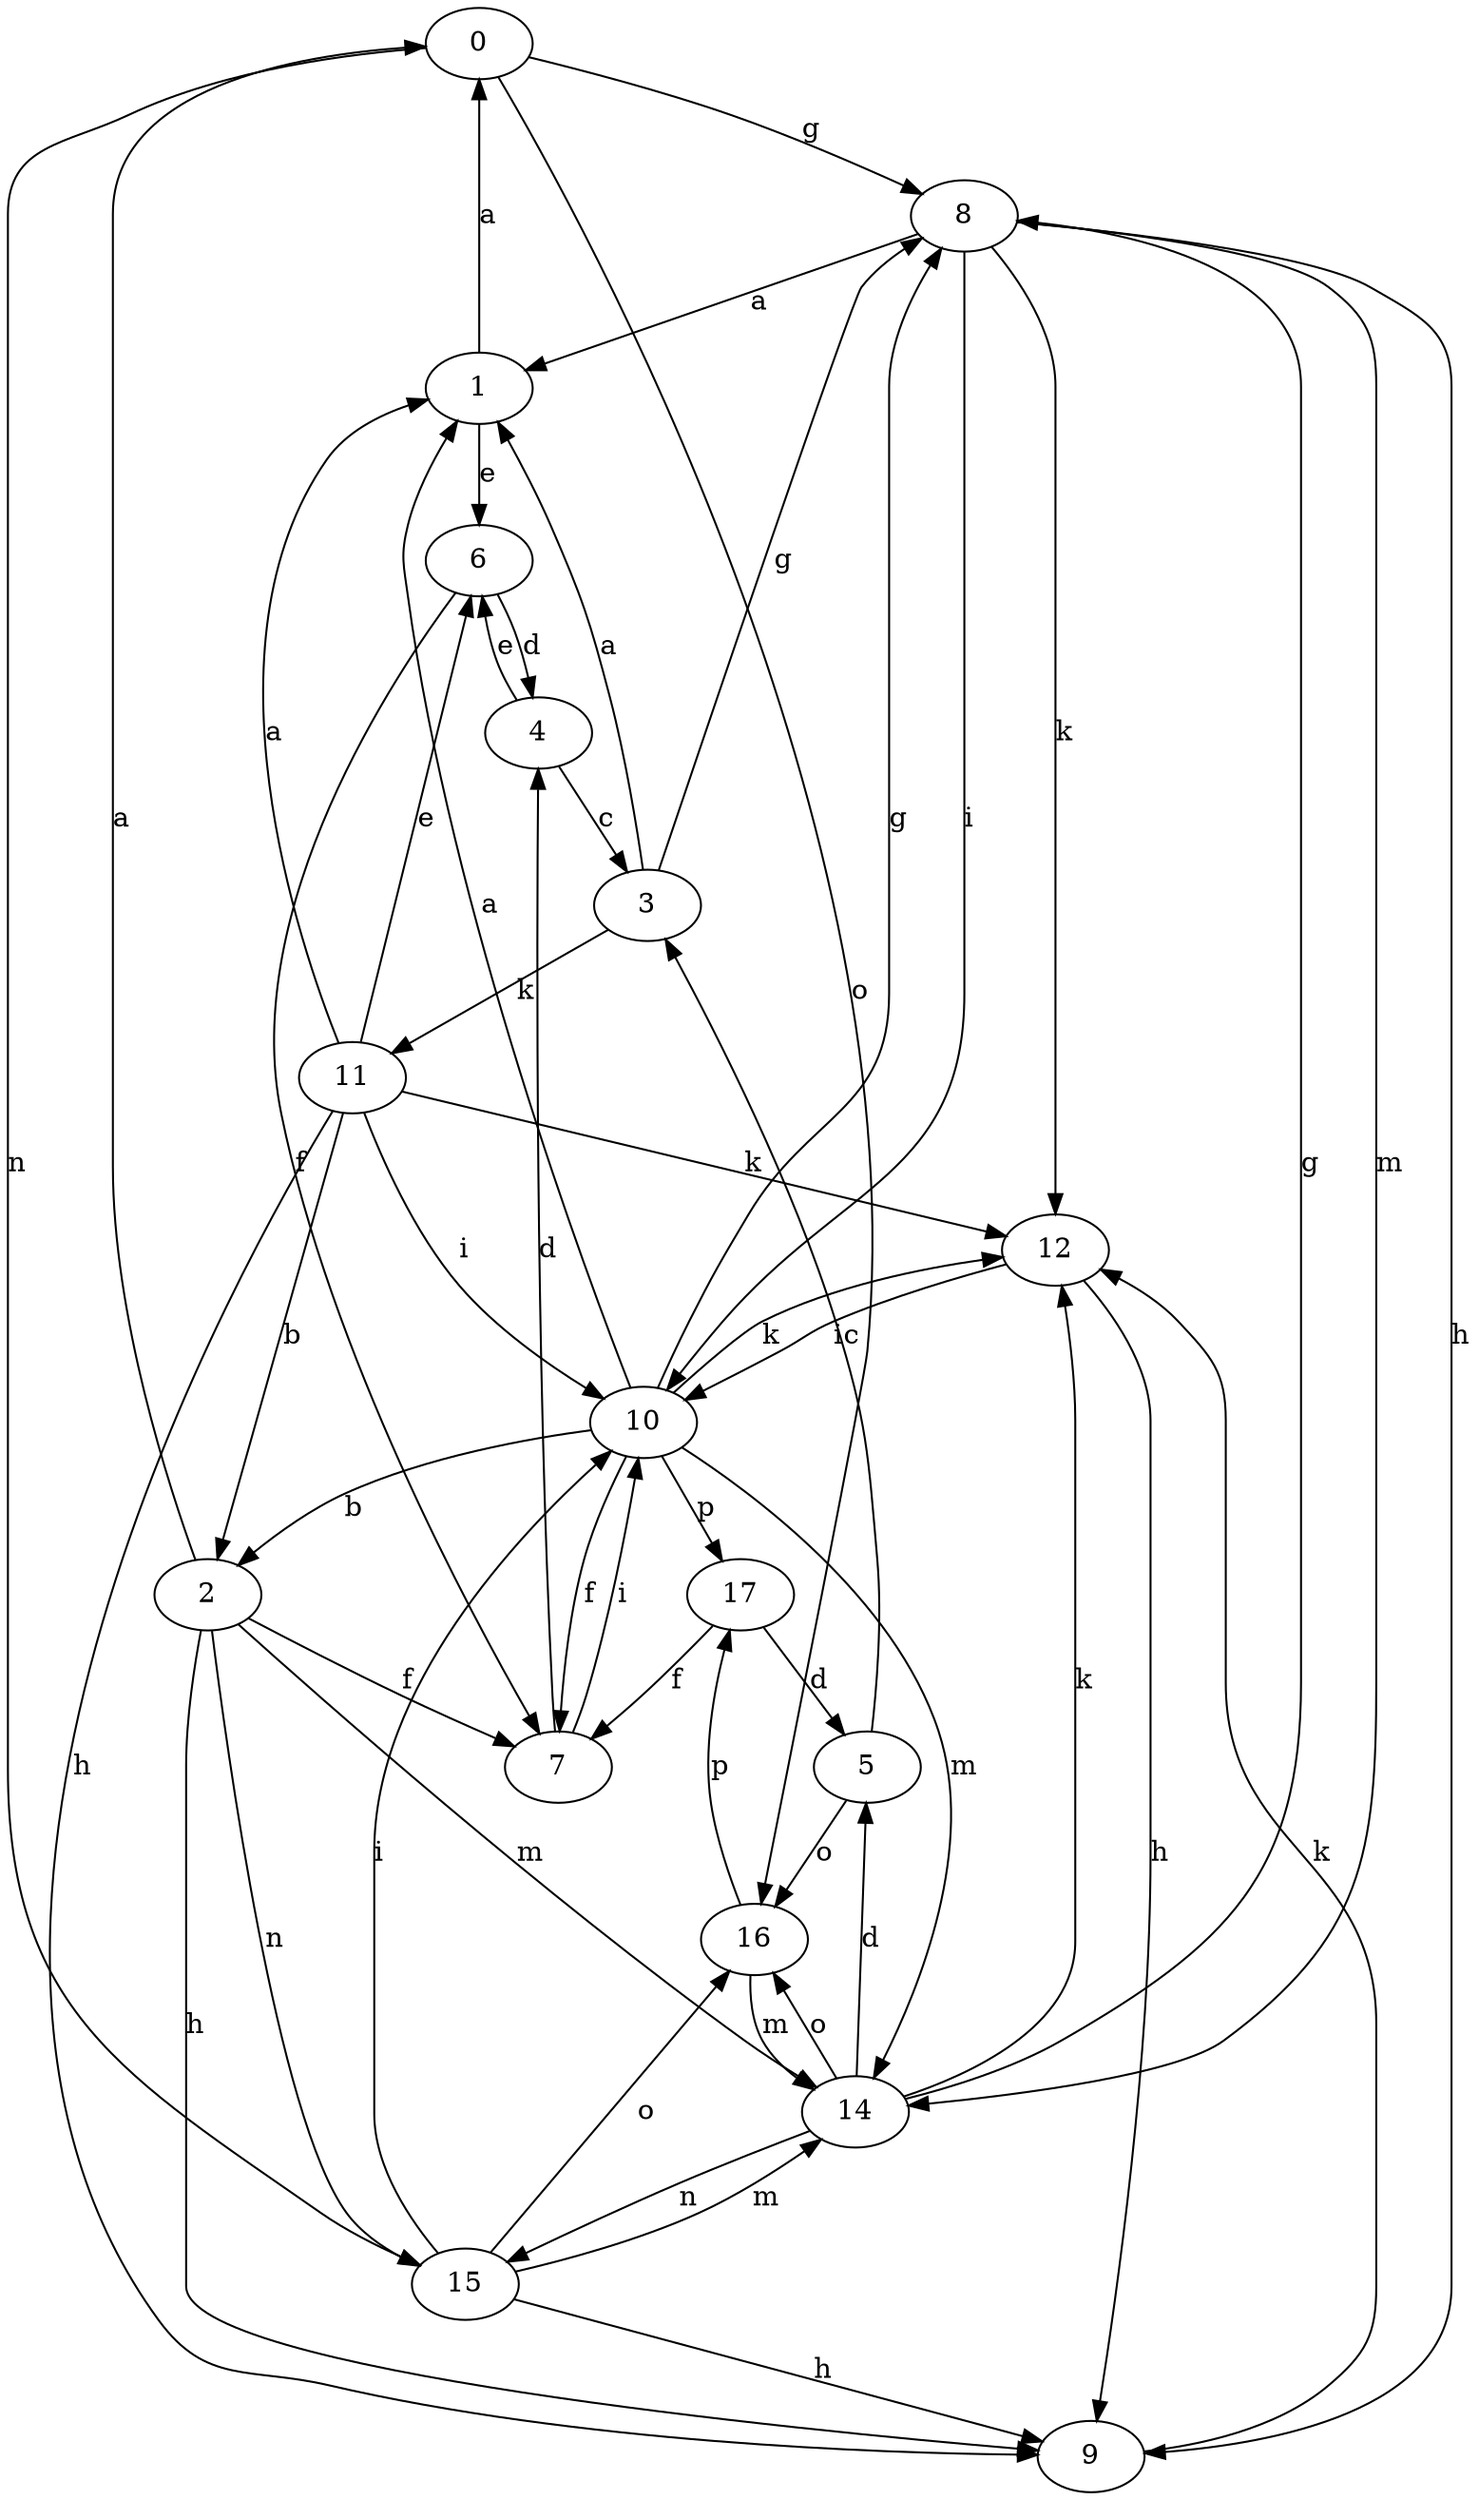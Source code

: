 strict digraph  {
0;
1;
2;
3;
4;
5;
6;
7;
8;
9;
10;
11;
12;
14;
15;
16;
17;
0 -> 8  [label=g];
0 -> 15  [label=n];
0 -> 16  [label=o];
1 -> 0  [label=a];
1 -> 6  [label=e];
2 -> 0  [label=a];
2 -> 7  [label=f];
2 -> 9  [label=h];
2 -> 14  [label=m];
2 -> 15  [label=n];
3 -> 1  [label=a];
3 -> 8  [label=g];
3 -> 11  [label=k];
4 -> 3  [label=c];
4 -> 6  [label=e];
5 -> 3  [label=c];
5 -> 16  [label=o];
6 -> 4  [label=d];
6 -> 7  [label=f];
7 -> 4  [label=d];
7 -> 10  [label=i];
8 -> 1  [label=a];
8 -> 9  [label=h];
8 -> 10  [label=i];
8 -> 12  [label=k];
8 -> 14  [label=m];
9 -> 12  [label=k];
10 -> 1  [label=a];
10 -> 2  [label=b];
10 -> 7  [label=f];
10 -> 8  [label=g];
10 -> 12  [label=k];
10 -> 14  [label=m];
10 -> 17  [label=p];
11 -> 1  [label=a];
11 -> 2  [label=b];
11 -> 6  [label=e];
11 -> 9  [label=h];
11 -> 10  [label=i];
11 -> 12  [label=k];
12 -> 9  [label=h];
12 -> 10  [label=i];
14 -> 5  [label=d];
14 -> 8  [label=g];
14 -> 12  [label=k];
14 -> 15  [label=n];
14 -> 16  [label=o];
15 -> 9  [label=h];
15 -> 10  [label=i];
15 -> 14  [label=m];
15 -> 16  [label=o];
16 -> 14  [label=m];
16 -> 17  [label=p];
17 -> 5  [label=d];
17 -> 7  [label=f];
}
